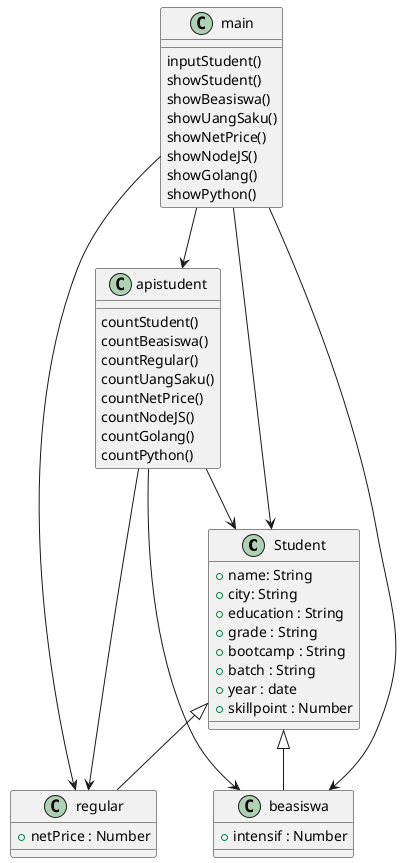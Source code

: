 @startuml classdiagram-student

class Student{
    +name: String
    +city: String
    +education : String
    +grade : String
    +bootcamp : String
    +batch : String
    +year : date
    +skillpoint : Number 
}

class regular extends Student{
    +netPrice : Number
}

class beasiswa extends Student{
    +intensif : Number
}

class apistudent{
    countStudent()
    countBeasiswa()
    countRegular()
    countUangSaku()
    countNetPrice()
    countNodeJS()
    countGolang()
    countPython()
}

class main {
    inputStudent()
    showStudent()
    showBeasiswa()
    showUangSaku()
    showNetPrice()
    showNodeJS()
    showGolang()
    showPython()
}

apistudent --> Student
apistudent --> regular
apistudent --> beasiswa
main --> Student
main --> apistudent
main --> beasiswa
main --> regular
@enduml